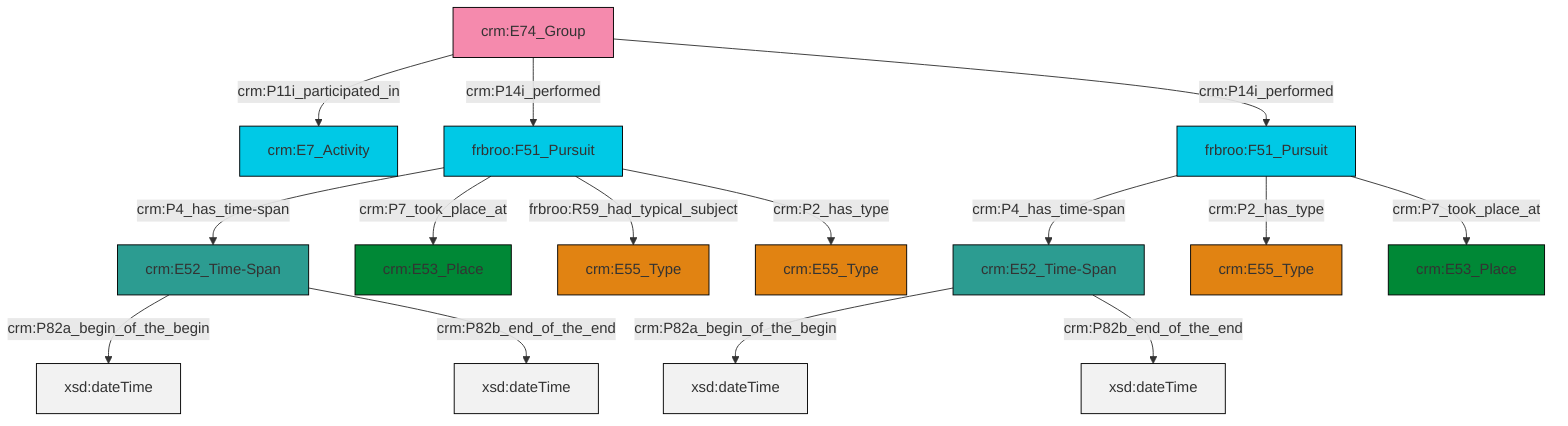 graph TD
classDef Literal fill:#f2f2f2,stroke:#000000;
classDef CRM_Entity fill:#FFFFFF,stroke:#000000;
classDef Temporal_Entity fill:#00C9E6, stroke:#000000;
classDef Type fill:#E18312, stroke:#000000;
classDef Time-Span fill:#2C9C91, stroke:#000000;
classDef Appellation fill:#FFEB7F, stroke:#000000;
classDef Place fill:#008836, stroke:#000000;
classDef Persistent_Item fill:#B266B2, stroke:#000000;
classDef Conceptual_Object fill:#FFD700, stroke:#000000;
classDef Physical_Thing fill:#D2B48C, stroke:#000000;
classDef Actor fill:#f58aad, stroke:#000000;
classDef PC_Classes fill:#4ce600, stroke:#000000;
classDef Multi fill:#cccccc,stroke:#000000;

2["crm:E52_Time-Span"]:::Time-Span -->|crm:P82a_begin_of_the_begin| 3[xsd:dateTime]:::Literal
4["frbroo:F51_Pursuit"]:::Temporal_Entity -->|crm:P4_has_time-span| 2["crm:E52_Time-Span"]:::Time-Span
7["crm:E74_Group"]:::Actor -->|crm:P11i_participated_in| 5["crm:E7_Activity"]:::Temporal_Entity
12["frbroo:F51_Pursuit"]:::Temporal_Entity -->|crm:P4_has_time-span| 13["crm:E52_Time-Span"]:::Time-Span
7["crm:E74_Group"]:::Actor -->|crm:P14i_performed| 4["frbroo:F51_Pursuit"]:::Temporal_Entity
12["frbroo:F51_Pursuit"]:::Temporal_Entity -->|crm:P2_has_type| 14["crm:E55_Type"]:::Type
4["frbroo:F51_Pursuit"]:::Temporal_Entity -->|crm:P7_took_place_at| 10["crm:E53_Place"]:::Place
12["frbroo:F51_Pursuit"]:::Temporal_Entity -->|crm:P7_took_place_at| 8["crm:E53_Place"]:::Place
4["frbroo:F51_Pursuit"]:::Temporal_Entity -->|frbroo:R59_had_typical_subject| 16["crm:E55_Type"]:::Type
7["crm:E74_Group"]:::Actor -->|crm:P14i_performed| 12["frbroo:F51_Pursuit"]:::Temporal_Entity
4["frbroo:F51_Pursuit"]:::Temporal_Entity -->|crm:P2_has_type| 0["crm:E55_Type"]:::Type
2["crm:E52_Time-Span"]:::Time-Span -->|crm:P82b_end_of_the_end| 23[xsd:dateTime]:::Literal
13["crm:E52_Time-Span"]:::Time-Span -->|crm:P82a_begin_of_the_begin| 26[xsd:dateTime]:::Literal
13["crm:E52_Time-Span"]:::Time-Span -->|crm:P82b_end_of_the_end| 27[xsd:dateTime]:::Literal